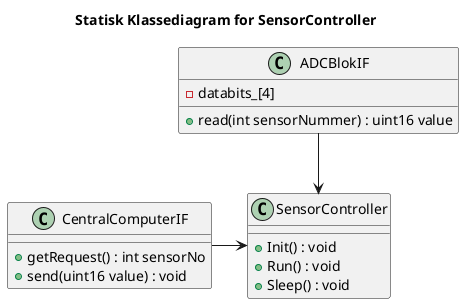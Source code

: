 @startuml StatiskKlassediagramforSensorController
title Statisk Klassediagram for SensorController

class SensorController{
    +Init() : void
    +Run() : void
    +Sleep() : void
}
class ADCBlokIF{
    +read(int sensorNummer) : uint16 value
    -databits_[4]
}
class CentralComputerIF{
    +getRequest() : int sensorNo
    +send(uint16 value) : void
}


ADCBlokIF --> SensorController
CentralComputerIF -> SensorController

@enduml